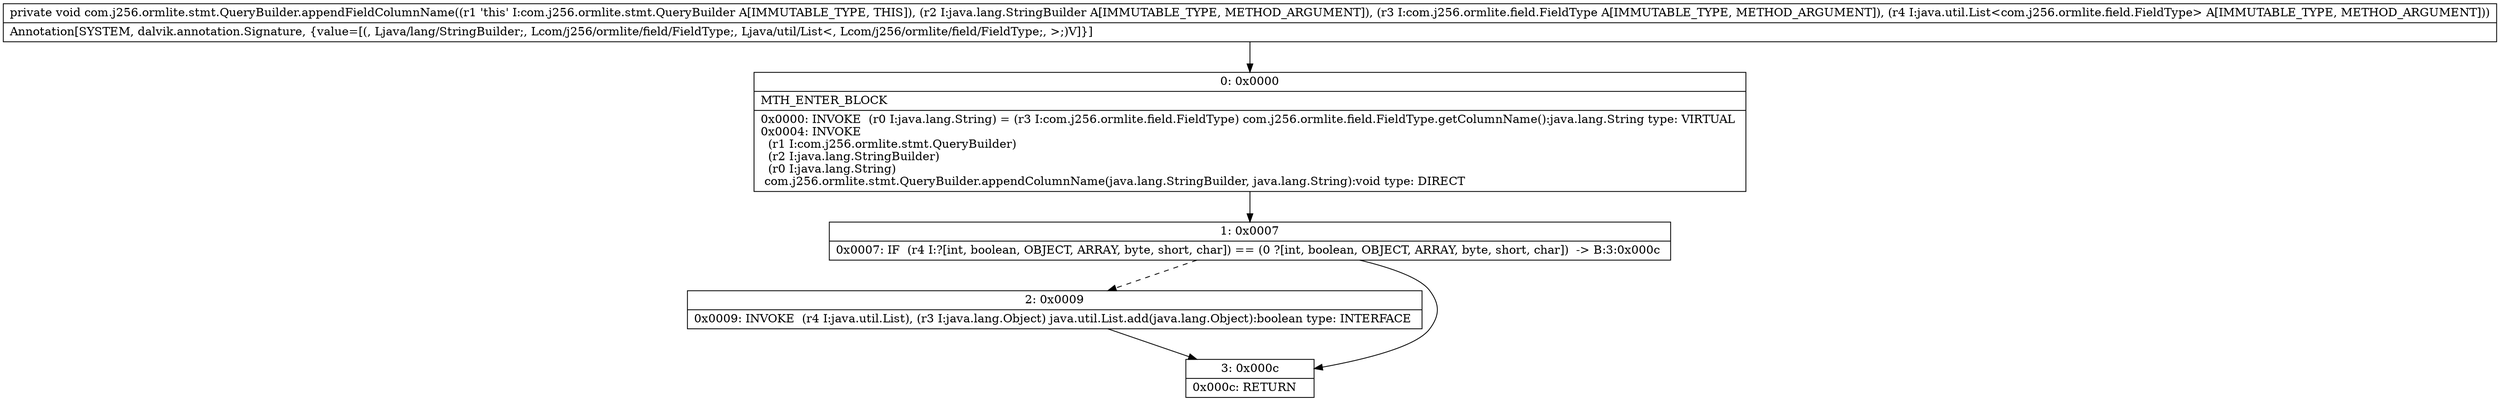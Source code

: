 digraph "CFG forcom.j256.ormlite.stmt.QueryBuilder.appendFieldColumnName(Ljava\/lang\/StringBuilder;Lcom\/j256\/ormlite\/field\/FieldType;Ljava\/util\/List;)V" {
Node_0 [shape=record,label="{0\:\ 0x0000|MTH_ENTER_BLOCK\l|0x0000: INVOKE  (r0 I:java.lang.String) = (r3 I:com.j256.ormlite.field.FieldType) com.j256.ormlite.field.FieldType.getColumnName():java.lang.String type: VIRTUAL \l0x0004: INVOKE  \l  (r1 I:com.j256.ormlite.stmt.QueryBuilder)\l  (r2 I:java.lang.StringBuilder)\l  (r0 I:java.lang.String)\l com.j256.ormlite.stmt.QueryBuilder.appendColumnName(java.lang.StringBuilder, java.lang.String):void type: DIRECT \l}"];
Node_1 [shape=record,label="{1\:\ 0x0007|0x0007: IF  (r4 I:?[int, boolean, OBJECT, ARRAY, byte, short, char]) == (0 ?[int, boolean, OBJECT, ARRAY, byte, short, char])  \-\> B:3:0x000c \l}"];
Node_2 [shape=record,label="{2\:\ 0x0009|0x0009: INVOKE  (r4 I:java.util.List), (r3 I:java.lang.Object) java.util.List.add(java.lang.Object):boolean type: INTERFACE \l}"];
Node_3 [shape=record,label="{3\:\ 0x000c|0x000c: RETURN   \l}"];
MethodNode[shape=record,label="{private void com.j256.ormlite.stmt.QueryBuilder.appendFieldColumnName((r1 'this' I:com.j256.ormlite.stmt.QueryBuilder A[IMMUTABLE_TYPE, THIS]), (r2 I:java.lang.StringBuilder A[IMMUTABLE_TYPE, METHOD_ARGUMENT]), (r3 I:com.j256.ormlite.field.FieldType A[IMMUTABLE_TYPE, METHOD_ARGUMENT]), (r4 I:java.util.List\<com.j256.ormlite.field.FieldType\> A[IMMUTABLE_TYPE, METHOD_ARGUMENT]))  | Annotation[SYSTEM, dalvik.annotation.Signature, \{value=[(, Ljava\/lang\/StringBuilder;, Lcom\/j256\/ormlite\/field\/FieldType;, Ljava\/util\/List\<, Lcom\/j256\/ormlite\/field\/FieldType;, \>;)V]\}]\l}"];
MethodNode -> Node_0;
Node_0 -> Node_1;
Node_1 -> Node_2[style=dashed];
Node_1 -> Node_3;
Node_2 -> Node_3;
}

